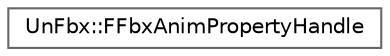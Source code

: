 digraph "Graphical Class Hierarchy"
{
 // INTERACTIVE_SVG=YES
 // LATEX_PDF_SIZE
  bgcolor="transparent";
  edge [fontname=Helvetica,fontsize=10,labelfontname=Helvetica,labelfontsize=10];
  node [fontname=Helvetica,fontsize=10,shape=box,height=0.2,width=0.4];
  rankdir="LR";
  Node0 [id="Node000000",label="UnFbx::FFbxAnimPropertyHandle",height=0.2,width=0.4,color="grey40", fillcolor="white", style="filled",URL="$db/d57/classUnFbx_1_1FFbxAnimPropertyHandle.html",tooltip=" "];
}

